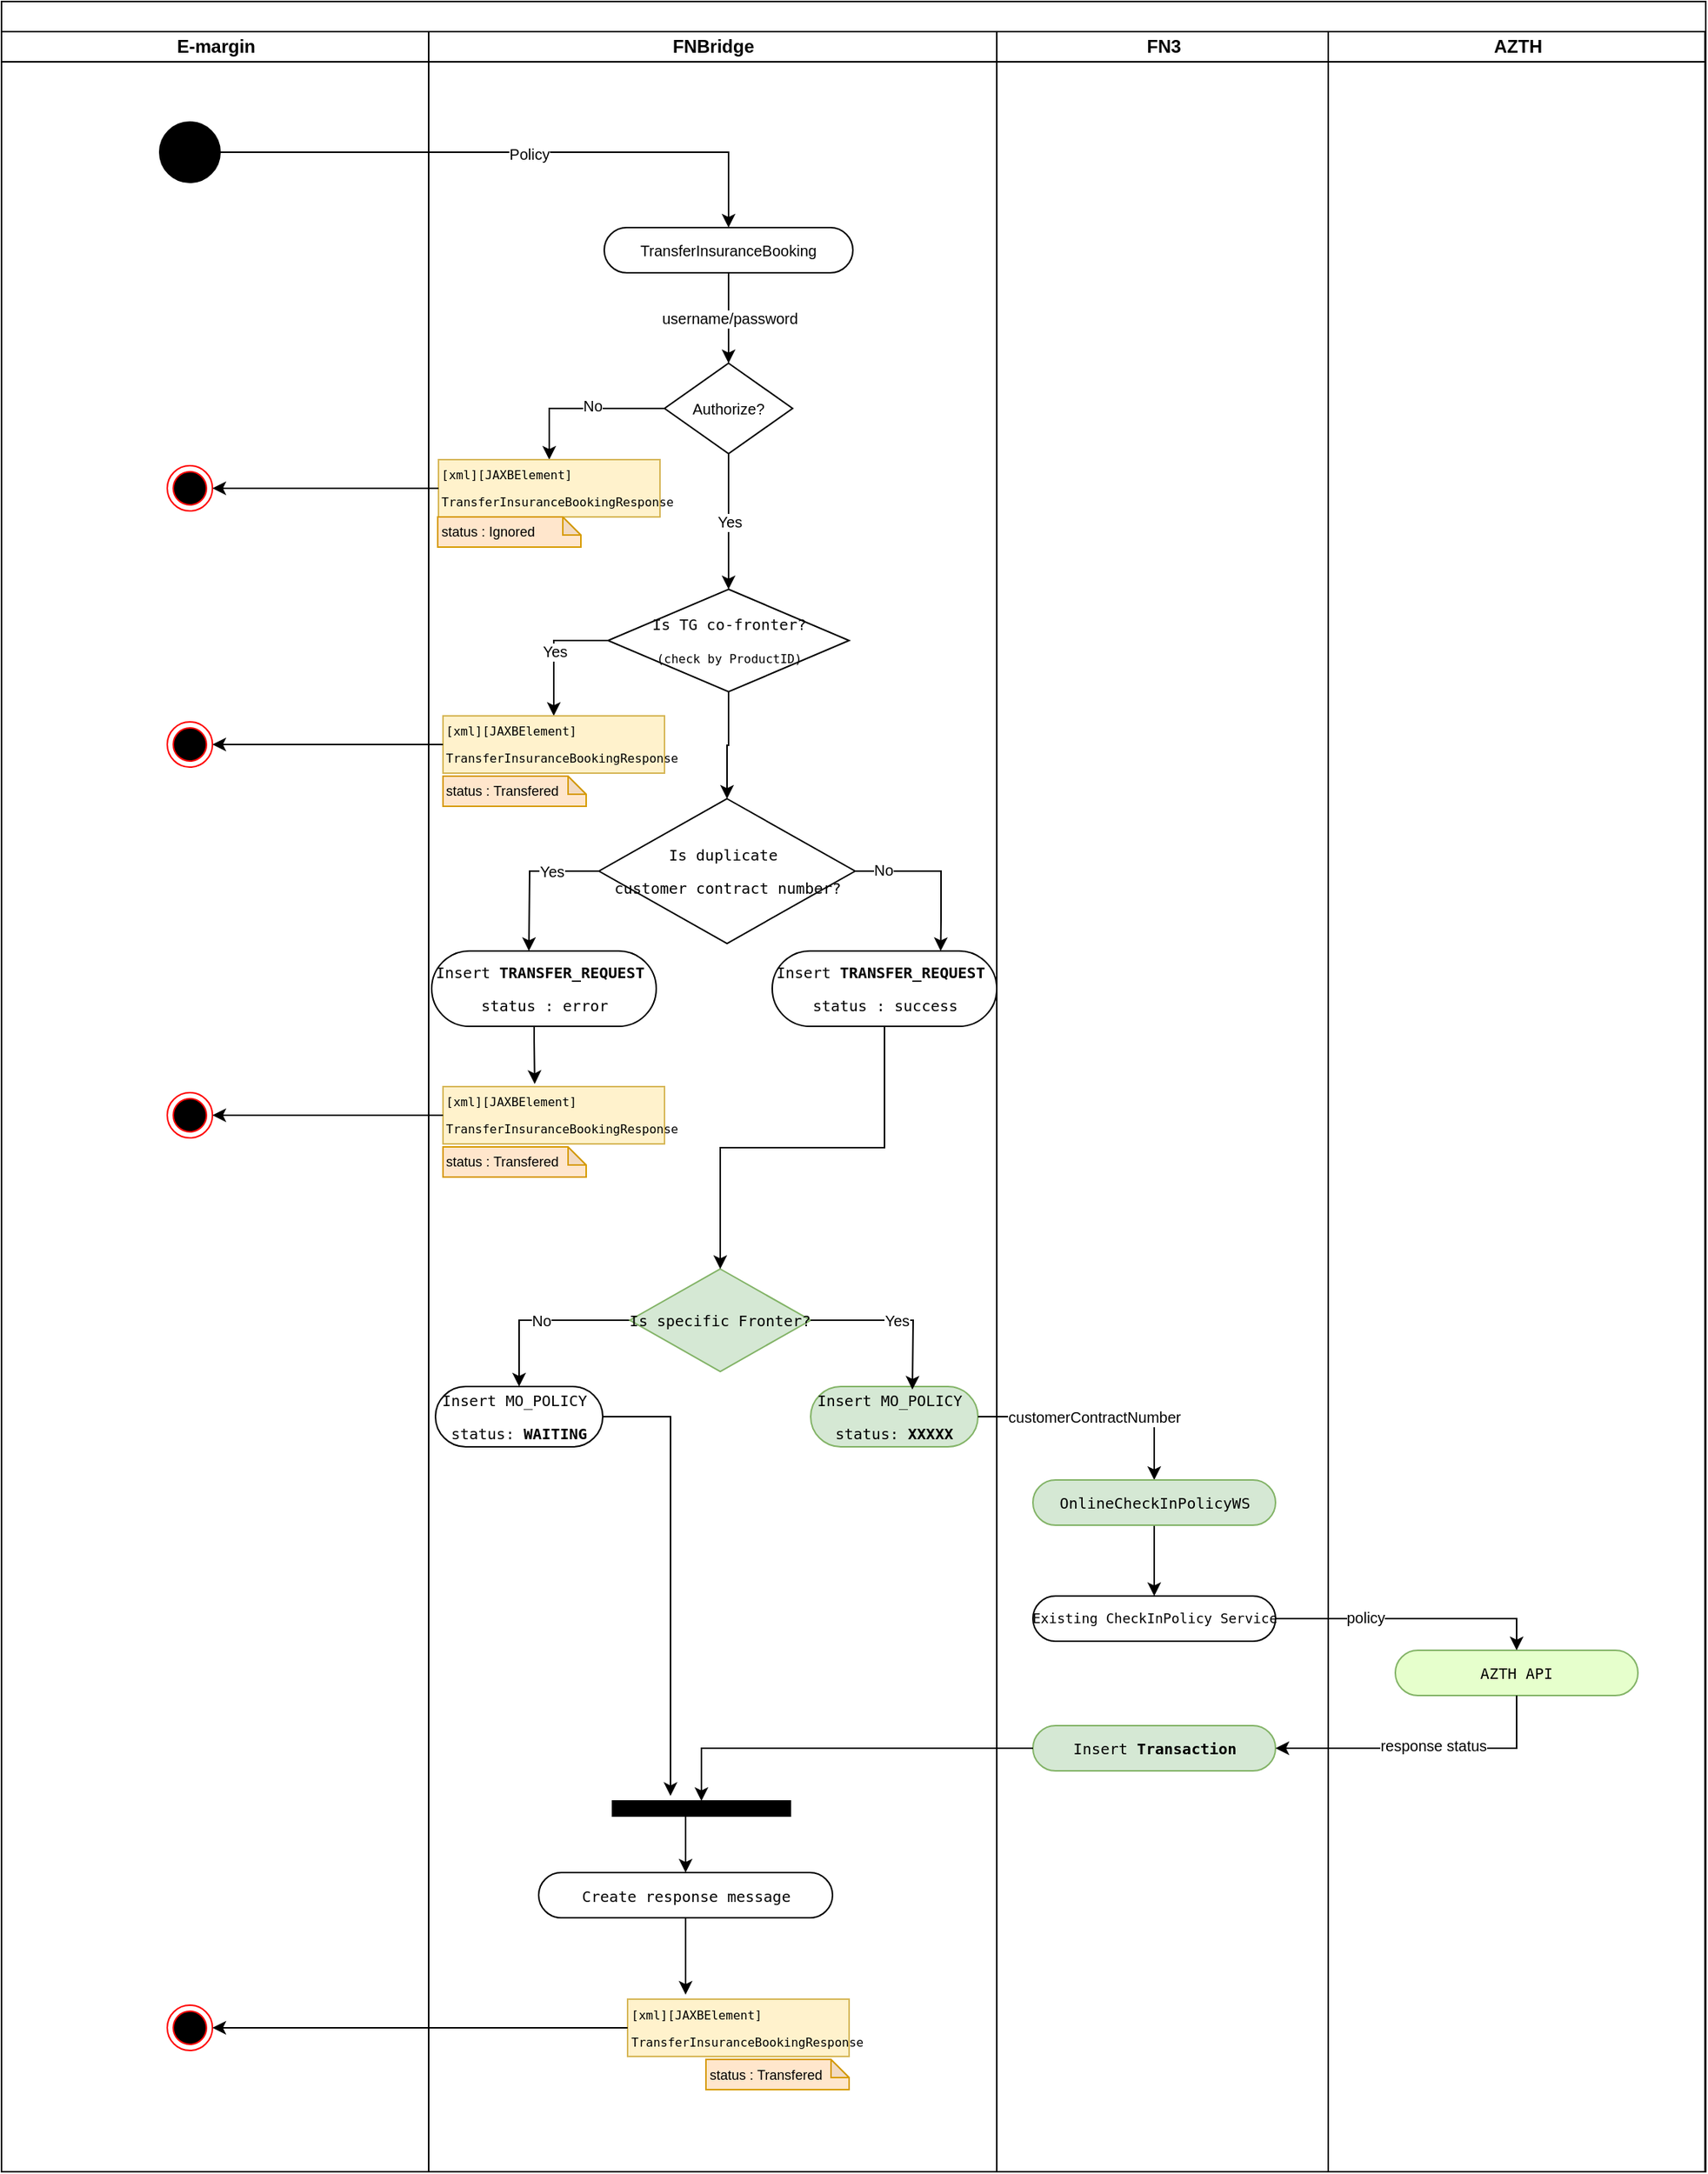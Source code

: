 <mxfile version="10.5.9" type="github"><diagram name="Page-1" id="0783ab3e-0a74-02c8-0abd-f7b4e66b4bec"><mxGraphModel dx="1382" dy="738" grid="1" gridSize="10" guides="1" tooltips="1" connect="1" arrows="1" fold="1" page="1" pageScale="1" pageWidth="850" pageHeight="1100" background="#ffffff" math="0" shadow="0"><root><mxCell id="0"/><mxCell id="1" parent="0"/><mxCell id="1c1d494c118603dd-1" value="" style="swimlane;html=1;childLayout=stackLayout;startSize=20;rounded=0;shadow=0;comic=0;labelBackgroundColor=none;strokeWidth=1;fontFamily=Verdana;fontSize=12;align=center;" parent="1" vertex="1"><mxGeometry x="40" y="20" width="1131" height="1440" as="geometry"/></mxCell><mxCell id="1c1d494c118603dd-2" value="E-margin" style="swimlane;html=1;startSize=20;" parent="1c1d494c118603dd-1" vertex="1"><mxGeometry y="20" width="283.5" height="1420" as="geometry"/></mxCell><mxCell id="60571a20871a0731-4" value="" style="ellipse;whiteSpace=wrap;html=1;rounded=0;shadow=0;comic=0;labelBackgroundColor=none;strokeColor=#000000;strokeWidth=1;fillColor=#000000;fontFamily=Verdana;fontSize=12;fontColor=#000000;align=center;" parent="1c1d494c118603dd-2" vertex="1"><mxGeometry x="105" y="60" width="40" height="40" as="geometry"/></mxCell><mxCell id="L7-9a-EypPaimDj51fot-43" value="" style="ellipse;shape=endState;fillColor=#000000;strokeColor=#ff0000" vertex="1" parent="1c1d494c118603dd-2"><mxGeometry x="110" y="288" width="30" height="30" as="geometry"/></mxCell><mxCell id="L7-9a-EypPaimDj51fot-54" value="" style="ellipse;shape=endState;fillColor=#000000;strokeColor=#ff0000" vertex="1" parent="1c1d494c118603dd-2"><mxGeometry x="110" y="458" width="30" height="30" as="geometry"/></mxCell><mxCell id="L7-9a-EypPaimDj51fot-106" value="" style="ellipse;shape=endState;fillColor=#000000;strokeColor=#ff0000" vertex="1" parent="1c1d494c118603dd-2"><mxGeometry x="110" y="1309.5" width="30" height="30" as="geometry"/></mxCell><mxCell id="1c1d494c118603dd-3" value="FNBridge" style="swimlane;html=1;startSize=20;" parent="1c1d494c118603dd-1" vertex="1"><mxGeometry x="283.5" y="20" width="377" height="1420" as="geometry"/></mxCell><mxCell id="L7-9a-EypPaimDj51fot-40" value="username/password" style="edgeStyle=orthogonalEdgeStyle;rounded=0;orthogonalLoop=1;jettySize=auto;html=1;entryX=0.5;entryY=0;entryDx=0;entryDy=0;fontFamily=Helvetica;fontSize=10;" edge="1" parent="1c1d494c118603dd-3" source="L7-9a-EypPaimDj51fot-9" target="L7-9a-EypPaimDj51fot-39"><mxGeometry relative="1" as="geometry"/></mxCell><mxCell id="L7-9a-EypPaimDj51fot-9" value="&lt;div style=&quot;font-size: 10px;&quot;&gt;&lt;span style=&quot;font-size: 10px;&quot;&gt;TransferInsuranceBooking&lt;/span&gt;&lt;/div&gt;" style="rounded=1;whiteSpace=wrap;html=1;shadow=0;comic=0;labelBackgroundColor=none;strokeColor=#000000;strokeWidth=1;fillColor=#ffffff;fontFamily=Helvetica;fontSize=10;fontColor=#000000;align=center;arcSize=50;" vertex="1" parent="1c1d494c118603dd-3"><mxGeometry x="116.5" y="130" width="165" height="30" as="geometry"/></mxCell><mxCell id="L7-9a-EypPaimDj51fot-45" style="edgeStyle=orthogonalEdgeStyle;rounded=0;orthogonalLoop=1;jettySize=auto;html=1;entryX=0.5;entryY=0;entryDx=0;entryDy=0;fontFamily=Helvetica;fontSize=10;" edge="1" parent="1c1d494c118603dd-3" source="L7-9a-EypPaimDj51fot-39" target="L7-9a-EypPaimDj51fot-41"><mxGeometry relative="1" as="geometry"/></mxCell><mxCell id="L7-9a-EypPaimDj51fot-46" value="No" style="text;html=1;resizable=0;points=[];align=center;verticalAlign=middle;labelBackgroundColor=#ffffff;fontSize=10;fontFamily=Helvetica;" vertex="1" connectable="0" parent="L7-9a-EypPaimDj51fot-45"><mxGeometry x="-0.122" y="-2" relative="1" as="geometry"><mxPoint as="offset"/></mxGeometry></mxCell><mxCell id="L7-9a-EypPaimDj51fot-48" value="Yes" style="edgeStyle=orthogonalEdgeStyle;rounded=0;orthogonalLoop=1;jettySize=auto;html=1;entryX=0.5;entryY=0;entryDx=0;entryDy=0;fontFamily=Helvetica;fontSize=10;" edge="1" parent="1c1d494c118603dd-3" source="L7-9a-EypPaimDj51fot-39" target="L7-9a-EypPaimDj51fot-47"><mxGeometry relative="1" as="geometry"/></mxCell><mxCell id="L7-9a-EypPaimDj51fot-39" value="&lt;div style=&quot;font-size: 10px;&quot;&gt;Authorize?&lt;/div&gt;" style="rhombus;whiteSpace=wrap;html=1;fontSize=10;fontFamily=Helvetica;" vertex="1" parent="1c1d494c118603dd-3"><mxGeometry x="156.5" y="220" width="85" height="60" as="geometry"/></mxCell><mxCell id="L7-9a-EypPaimDj51fot-41" value="&lt;pre style=&quot;font-size: 8px&quot;&gt;&lt;span&gt;[xml][&lt;/span&gt;JAXBElement]&lt;/pre&gt;&lt;pre style=&quot;font-size: 8px&quot;&gt;&lt;pre&gt;&lt;pre&gt;&lt;span&gt;TransferInsuranceBookingResponse&lt;/span&gt;&lt;/pre&gt;&lt;/pre&gt;&lt;/pre&gt;" style="rounded=0;whiteSpace=wrap;html=1;fillColor=#fff2cc;strokeColor=#d6b656;fontSize=8;align=left;" vertex="1" parent="1c1d494c118603dd-3"><mxGeometry x="6.5" y="284" width="147" height="38" as="geometry"/></mxCell><mxCell id="L7-9a-EypPaimDj51fot-42" value="status :&amp;nbsp;&lt;span&gt;Ignored&lt;/span&gt;" style="shape=note;whiteSpace=wrap;html=1;backgroundOutline=1;darkOpacity=0.05;align=left;size=12;fillColor=#ffe6cc;strokeColor=#d79b00;fontSize=9;" vertex="1" parent="1c1d494c118603dd-3"><mxGeometry x="6" y="322" width="95" height="20" as="geometry"/></mxCell><mxCell id="L7-9a-EypPaimDj51fot-53" value="Yes" style="edgeStyle=orthogonalEdgeStyle;rounded=0;orthogonalLoop=1;jettySize=auto;html=1;entryX=0.5;entryY=0;entryDx=0;entryDy=0;fontFamily=Helvetica;fontSize=10;" edge="1" parent="1c1d494c118603dd-3" source="L7-9a-EypPaimDj51fot-47" target="L7-9a-EypPaimDj51fot-49"><mxGeometry relative="1" as="geometry"><Array as="points"><mxPoint x="83" y="404"/></Array></mxGeometry></mxCell><mxCell id="L7-9a-EypPaimDj51fot-79" style="edgeStyle=orthogonalEdgeStyle;rounded=0;orthogonalLoop=1;jettySize=auto;html=1;entryX=0.5;entryY=0;entryDx=0;entryDy=0;fontFamily=Helvetica;fontSize=10;" edge="1" parent="1c1d494c118603dd-3" source="L7-9a-EypPaimDj51fot-47" target="L7-9a-EypPaimDj51fot-78"><mxGeometry relative="1" as="geometry"/></mxCell><mxCell id="L7-9a-EypPaimDj51fot-47" value="&lt;p style=&quot;line-height: 70%&quot;&gt;&lt;/p&gt;&lt;pre style=&quot;font-size: 10px&quot;&gt;Is TG co-fronter?&lt;/pre&gt;&lt;pre&gt;&lt;font style=&quot;font-size: 8px&quot;&gt;(check by ProductID)&lt;/font&gt;&lt;/pre&gt;&lt;p&gt;&lt;/p&gt;" style="rhombus;whiteSpace=wrap;html=1;fontSize=10;" vertex="1" parent="1c1d494c118603dd-3"><mxGeometry x="119" y="370" width="160" height="68" as="geometry"/></mxCell><mxCell id="L7-9a-EypPaimDj51fot-49" value="&lt;pre style=&quot;font-size: 8px&quot;&gt;&lt;span&gt;[xml][&lt;/span&gt;JAXBElement]&lt;/pre&gt;&lt;pre style=&quot;font-size: 8px&quot;&gt;&lt;pre&gt;&lt;pre&gt;&lt;span&gt;TransferInsuranceBookingResponse&lt;/span&gt;&lt;/pre&gt;&lt;/pre&gt;&lt;/pre&gt;" style="rounded=0;whiteSpace=wrap;html=1;fillColor=#fff2cc;strokeColor=#d6b656;fontSize=8;align=left;" vertex="1" parent="1c1d494c118603dd-3"><mxGeometry x="9.5" y="454" width="147" height="38" as="geometry"/></mxCell><mxCell id="L7-9a-EypPaimDj51fot-50" value="status :&amp;nbsp;&lt;span&gt;Transfered&lt;/span&gt;" style="shape=note;whiteSpace=wrap;html=1;backgroundOutline=1;darkOpacity=0.05;align=left;size=12;fillColor=#ffe6cc;strokeColor=#d79b00;fontSize=9;" vertex="1" parent="1c1d494c118603dd-3"><mxGeometry x="9.5" y="494" width="95" height="20" as="geometry"/></mxCell><mxCell id="L7-9a-EypPaimDj51fot-90" style="edgeStyle=orthogonalEdgeStyle;rounded=0;orthogonalLoop=1;jettySize=auto;html=1;entryX=0.414;entryY=-0.047;entryDx=0;entryDy=0;entryPerimeter=0;fontFamily=Helvetica;fontSize=10;" edge="1" parent="1c1d494c118603dd-3" source="L7-9a-EypPaimDj51fot-56" target="L7-9a-EypPaimDj51fot-87"><mxGeometry relative="1" as="geometry"><Array as="points"><mxPoint x="70" y="670"/><mxPoint x="70" y="670"/></Array></mxGeometry></mxCell><mxCell id="L7-9a-EypPaimDj51fot-56" value="&lt;pre style=&quot;font-size: 10px&quot;&gt;&lt;pre style=&quot;font-size: 10px&quot;&gt;Insert &lt;b&gt;TRANSFER_REQUEST &lt;/b&gt;&lt;/pre&gt;&lt;pre style=&quot;font-size: 10px&quot;&gt;status : error&lt;/pre&gt;&lt;/pre&gt;" style="rounded=1;whiteSpace=wrap;html=1;shadow=0;comic=0;labelBackgroundColor=none;strokeColor=#000000;strokeWidth=1;fillColor=#ffffff;fontFamily=Verdana;fontSize=10;fontColor=#000000;align=center;arcSize=50;" vertex="1" parent="1c1d494c118603dd-3"><mxGeometry x="2" y="610" width="149" height="50" as="geometry"/></mxCell><mxCell id="L7-9a-EypPaimDj51fot-72" value="No" style="edgeStyle=orthogonalEdgeStyle;rounded=0;orthogonalLoop=1;jettySize=auto;html=1;entryX=0.5;entryY=0;entryDx=0;entryDy=0;fontFamily=Helvetica;fontSize=10;" edge="1" parent="1c1d494c118603dd-3" source="L7-9a-EypPaimDj51fot-58" target="L7-9a-EypPaimDj51fot-63"><mxGeometry relative="1" as="geometry"/></mxCell><mxCell id="L7-9a-EypPaimDj51fot-58" value="&lt;p style=&quot;line-height: 70%&quot;&gt;&lt;/p&gt;&lt;pre style=&quot;font-size: 10px&quot;&gt;Is specific Fronter?&lt;/pre&gt;&lt;p&gt;&lt;/p&gt;" style="rhombus;whiteSpace=wrap;html=1;fontSize=10;fillColor=#d5e8d4;strokeColor=#82b366;" vertex="1" parent="1c1d494c118603dd-3"><mxGeometry x="133.5" y="821" width="120" height="68" as="geometry"/></mxCell><mxCell id="L7-9a-EypPaimDj51fot-100" style="edgeStyle=orthogonalEdgeStyle;rounded=0;orthogonalLoop=1;jettySize=auto;html=1;entryX=0.326;entryY=-0.333;entryDx=0;entryDy=0;entryPerimeter=0;fontFamily=Helvetica;fontSize=10;" edge="1" parent="1c1d494c118603dd-3" source="L7-9a-EypPaimDj51fot-63" target="L7-9a-EypPaimDj51fot-99"><mxGeometry relative="1" as="geometry"/></mxCell><mxCell id="L7-9a-EypPaimDj51fot-63" value="&lt;pre style=&quot;font-size: 10px&quot;&gt;&lt;pre style=&quot;font-size: 10px&quot;&gt;Insert MO_POLICY &lt;/pre&gt;&lt;pre style=&quot;font-size: 10px&quot;&gt;status:&lt;b&gt; WAITING&lt;/b&gt;&lt;/pre&gt;&lt;/pre&gt;" style="rounded=1;whiteSpace=wrap;html=1;shadow=0;comic=0;labelBackgroundColor=none;strokeColor=#000000;strokeWidth=1;fillColor=#ffffff;fontFamily=Verdana;fontSize=10;fontColor=#000000;align=center;arcSize=50;" vertex="1" parent="1c1d494c118603dd-3"><mxGeometry x="4.5" y="899" width="111" height="40" as="geometry"/></mxCell><mxCell id="L7-9a-EypPaimDj51fot-75" value="&lt;pre style=&quot;font-size: 10px&quot;&gt;&lt;pre style=&quot;font-size: 10px&quot;&gt;Insert MO_POLICY &lt;/pre&gt;&lt;pre style=&quot;font-size: 10px&quot;&gt;status:&lt;b&gt; XXXXX&lt;/b&gt;&lt;/pre&gt;&lt;/pre&gt;" style="rounded=1;whiteSpace=wrap;html=1;shadow=0;comic=0;labelBackgroundColor=none;strokeColor=#82b366;strokeWidth=1;fillColor=#d5e8d4;fontFamily=Verdana;fontSize=10;align=center;arcSize=50;" vertex="1" parent="1c1d494c118603dd-3"><mxGeometry x="253.5" y="899" width="111" height="40" as="geometry"/></mxCell><mxCell id="L7-9a-EypPaimDj51fot-82" style="edgeStyle=orthogonalEdgeStyle;rounded=0;orthogonalLoop=1;jettySize=auto;html=1;entryX=0.75;entryY=0;entryDx=0;entryDy=0;fontFamily=Helvetica;fontSize=10;" edge="1" parent="1c1d494c118603dd-3" source="L7-9a-EypPaimDj51fot-78" target="L7-9a-EypPaimDj51fot-81"><mxGeometry relative="1" as="geometry"><Array as="points"><mxPoint x="340" y="557"/><mxPoint x="340" y="590"/></Array></mxGeometry></mxCell><mxCell id="L7-9a-EypPaimDj51fot-83" value="No" style="text;html=1;resizable=0;points=[];align=center;verticalAlign=middle;labelBackgroundColor=#ffffff;fontSize=10;fontFamily=Helvetica;" vertex="1" connectable="0" parent="L7-9a-EypPaimDj51fot-82"><mxGeometry x="-0.667" y="1" relative="1" as="geometry"><mxPoint as="offset"/></mxGeometry></mxCell><mxCell id="L7-9a-EypPaimDj51fot-78" value="&lt;p style=&quot;line-height: 70%; font-size: 10px;&quot;&gt;&lt;/p&gt;&lt;pre style=&quot;font-size: 10px;&quot;&gt;Is duplicate &lt;/pre&gt;&lt;pre style=&quot;font-size: 10px;&quot;&gt;customer contract number?&lt;/pre&gt;&lt;p style=&quot;font-size: 10px;&quot;&gt;&lt;/p&gt;" style="rhombus;whiteSpace=wrap;html=1;fontSize=10;" vertex="1" parent="1c1d494c118603dd-3"><mxGeometry x="113" y="509" width="170" height="96" as="geometry"/></mxCell><mxCell id="L7-9a-EypPaimDj51fot-91" style="edgeStyle=orthogonalEdgeStyle;rounded=0;orthogonalLoop=1;jettySize=auto;html=1;entryX=0.5;entryY=0;entryDx=0;entryDy=0;fontFamily=Helvetica;fontSize=10;" edge="1" parent="1c1d494c118603dd-3" source="L7-9a-EypPaimDj51fot-81" target="L7-9a-EypPaimDj51fot-58"><mxGeometry relative="1" as="geometry"/></mxCell><mxCell id="L7-9a-EypPaimDj51fot-81" value="&lt;pre style=&quot;font-size: 10px&quot;&gt;&lt;pre style=&quot;font-size: 10px&quot;&gt;Insert &lt;b&gt;TRANSFER_REQUEST &lt;/b&gt;&lt;/pre&gt;&lt;pre style=&quot;font-size: 10px&quot;&gt;status : success&lt;/pre&gt;&lt;/pre&gt;" style="rounded=1;whiteSpace=wrap;html=1;shadow=0;comic=0;labelBackgroundColor=none;strokeColor=#000000;strokeWidth=1;fillColor=#ffffff;fontFamily=Verdana;fontSize=10;fontColor=#000000;align=center;arcSize=50;" vertex="1" parent="1c1d494c118603dd-3"><mxGeometry x="228" y="610" width="149" height="50" as="geometry"/></mxCell><mxCell id="L7-9a-EypPaimDj51fot-86" value="" style="ellipse;shape=endState;fillColor=#000000;strokeColor=#ff0000" vertex="1" parent="1c1d494c118603dd-3"><mxGeometry x="-173.5" y="704" width="30" height="30" as="geometry"/></mxCell><mxCell id="L7-9a-EypPaimDj51fot-87" value="&lt;pre style=&quot;font-size: 8px&quot;&gt;&lt;span&gt;[xml][&lt;/span&gt;JAXBElement]&lt;/pre&gt;&lt;pre style=&quot;font-size: 8px&quot;&gt;&lt;pre&gt;&lt;pre&gt;&lt;span&gt;TransferInsuranceBookingResponse&lt;/span&gt;&lt;/pre&gt;&lt;/pre&gt;&lt;/pre&gt;" style="rounded=0;whiteSpace=wrap;html=1;fillColor=#fff2cc;strokeColor=#d6b656;fontSize=8;align=left;" vertex="1" parent="1c1d494c118603dd-3"><mxGeometry x="9.5" y="700" width="147" height="38" as="geometry"/></mxCell><mxCell id="L7-9a-EypPaimDj51fot-88" value="status :&amp;nbsp;&lt;span&gt;Transfered&lt;/span&gt;" style="shape=note;whiteSpace=wrap;html=1;backgroundOutline=1;darkOpacity=0.05;align=left;size=12;fillColor=#ffe6cc;strokeColor=#d79b00;fontSize=9;" vertex="1" parent="1c1d494c118603dd-3"><mxGeometry x="9.5" y="740" width="95" height="20" as="geometry"/></mxCell><mxCell id="L7-9a-EypPaimDj51fot-89" style="edgeStyle=orthogonalEdgeStyle;rounded=0;orthogonalLoop=1;jettySize=auto;html=1;entryX=1;entryY=0.5;entryDx=0;entryDy=0;fontFamily=Helvetica;fontSize=10;" edge="1" parent="1c1d494c118603dd-3" source="L7-9a-EypPaimDj51fot-87" target="L7-9a-EypPaimDj51fot-86"><mxGeometry relative="1" as="geometry"/></mxCell><mxCell id="L7-9a-EypPaimDj51fot-108" style="edgeStyle=orthogonalEdgeStyle;rounded=0;orthogonalLoop=1;jettySize=auto;html=1;entryX=0.5;entryY=0;entryDx=0;entryDy=0;fontFamily=Helvetica;fontSize=10;" edge="1" parent="1c1d494c118603dd-3" source="L7-9a-EypPaimDj51fot-99" target="L7-9a-EypPaimDj51fot-102"><mxGeometry relative="1" as="geometry"><Array as="points"><mxPoint x="171" y="1204"/></Array></mxGeometry></mxCell><mxCell id="L7-9a-EypPaimDj51fot-99" value="" style="rounded=0;whiteSpace=wrap;html=1;fontFamily=Helvetica;fontSize=10;fillColor=#000000;" vertex="1" parent="1c1d494c118603dd-3"><mxGeometry x="122" y="1174" width="118" height="10" as="geometry"/></mxCell><mxCell id="L7-9a-EypPaimDj51fot-102" value="&lt;pre style=&quot;font-size: 10px&quot;&gt;&lt;pre style=&quot;font-size: 10px&quot;&gt;Create response message&lt;br&gt;&lt;/pre&gt;&lt;/pre&gt;" style="rounded=1;whiteSpace=wrap;html=1;shadow=0;comic=0;labelBackgroundColor=none;strokeColor=#000000;strokeWidth=1;fillColor=#ffffff;fontFamily=Verdana;fontSize=10;fontColor=#000000;align=center;arcSize=50;" vertex="1" parent="1c1d494c118603dd-3"><mxGeometry x="73" y="1221.5" width="195" height="30" as="geometry"/></mxCell><mxCell id="L7-9a-EypPaimDj51fot-104" value="&lt;pre style=&quot;font-size: 8px&quot;&gt;&lt;span&gt;[xml][&lt;/span&gt;JAXBElement]&lt;/pre&gt;&lt;pre style=&quot;font-size: 8px&quot;&gt;&lt;pre&gt;&lt;pre&gt;&lt;span&gt;TransferInsuranceBookingResponse&lt;/span&gt;&lt;/pre&gt;&lt;/pre&gt;&lt;/pre&gt;" style="rounded=0;whiteSpace=wrap;html=1;fillColor=#fff2cc;strokeColor=#d6b656;fontSize=8;align=left;" vertex="1" parent="1c1d494c118603dd-3"><mxGeometry x="132" y="1305.5" width="147" height="38" as="geometry"/></mxCell><mxCell id="L7-9a-EypPaimDj51fot-105" value="status :&amp;nbsp;&lt;span&gt;Transfered&lt;/span&gt;" style="shape=note;whiteSpace=wrap;html=1;backgroundOutline=1;darkOpacity=0.05;align=left;size=12;fillColor=#ffe6cc;strokeColor=#d79b00;fontSize=9;" vertex="1" parent="1c1d494c118603dd-3"><mxGeometry x="184" y="1345.5" width="95" height="20" as="geometry"/></mxCell><mxCell id="L7-9a-EypPaimDj51fot-107" style="edgeStyle=orthogonalEdgeStyle;rounded=0;html=1;jettySize=auto;orthogonalLoop=1;fontSize=10;" edge="1" parent="1c1d494c118603dd-3" source="L7-9a-EypPaimDj51fot-102"><mxGeometry relative="1" as="geometry"><mxPoint x="170.5" y="1302.5" as="targetPoint"/></mxGeometry></mxCell><mxCell id="L7-9a-EypPaimDj51fot-10" style="edgeStyle=orthogonalEdgeStyle;rounded=0;orthogonalLoop=1;jettySize=auto;html=1;entryX=0.5;entryY=0;entryDx=0;entryDy=0;fontFamily=Helvetica;fontSize=10;" edge="1" parent="1c1d494c118603dd-1" source="60571a20871a0731-4" target="L7-9a-EypPaimDj51fot-9"><mxGeometry relative="1" as="geometry"/></mxCell><mxCell id="L7-9a-EypPaimDj51fot-11" value="Policy" style="text;html=1;resizable=0;points=[];align=center;verticalAlign=middle;labelBackgroundColor=#ffffff;fontSize=10;fontFamily=Helvetica;" vertex="1" connectable="0" parent="L7-9a-EypPaimDj51fot-10"><mxGeometry x="0.055" y="-1" relative="1" as="geometry"><mxPoint as="offset"/></mxGeometry></mxCell><mxCell id="L7-9a-EypPaimDj51fot-44" style="edgeStyle=orthogonalEdgeStyle;rounded=0;html=1;entryX=1;entryY=0.5;entryDx=0;entryDy=0;jettySize=auto;orthogonalLoop=1;fontSize=10;" edge="1" parent="1c1d494c118603dd-1" source="L7-9a-EypPaimDj51fot-41" target="L7-9a-EypPaimDj51fot-43"><mxGeometry relative="1" as="geometry"/></mxCell><mxCell id="L7-9a-EypPaimDj51fot-55" style="edgeStyle=orthogonalEdgeStyle;rounded=0;orthogonalLoop=1;jettySize=auto;html=1;entryX=1;entryY=0.5;entryDx=0;entryDy=0;fontFamily=Helvetica;fontSize=10;" edge="1" parent="1c1d494c118603dd-1" source="L7-9a-EypPaimDj51fot-49" target="L7-9a-EypPaimDj51fot-54"><mxGeometry relative="1" as="geometry"/></mxCell><mxCell id="L7-9a-EypPaimDj51fot-76" style="edgeStyle=orthogonalEdgeStyle;rounded=0;orthogonalLoop=1;jettySize=auto;html=1;entryX=0.5;entryY=0;entryDx=0;entryDy=0;fontFamily=Helvetica;fontSize=10;" edge="1" parent="1c1d494c118603dd-1" source="L7-9a-EypPaimDj51fot-75" target="L7-9a-EypPaimDj51fot-60"><mxGeometry relative="1" as="geometry"/></mxCell><mxCell id="L7-9a-EypPaimDj51fot-77" value="customerContractNumber" style="text;html=1;resizable=0;points=[];align=center;verticalAlign=middle;labelBackgroundColor=#ffffff;fontSize=10;fontFamily=Helvetica;" vertex="1" connectable="0" parent="L7-9a-EypPaimDj51fot-76"><mxGeometry x="-0.421" y="-2" relative="1" as="geometry"><mxPoint x="30.5" y="-2" as="offset"/></mxGeometry></mxCell><mxCell id="1c1d494c118603dd-4" value="FN3" style="swimlane;html=1;startSize=20;" parent="1c1d494c118603dd-1" vertex="1"><mxGeometry x="660.5" y="20" width="220" height="1420" as="geometry"/></mxCell><mxCell id="L7-9a-EypPaimDj51fot-114" style="edgeStyle=orthogonalEdgeStyle;rounded=0;orthogonalLoop=1;jettySize=auto;html=1;entryX=0.5;entryY=0;entryDx=0;entryDy=0;fontFamily=Helvetica;fontSize=9;" edge="1" parent="1c1d494c118603dd-4" source="L7-9a-EypPaimDj51fot-60" target="L7-9a-EypPaimDj51fot-112"><mxGeometry relative="1" as="geometry"/></mxCell><mxCell id="L7-9a-EypPaimDj51fot-60" value="&lt;pre style=&quot;font-size: 10px&quot;&gt;&lt;pre style=&quot;font-size: 10px&quot;&gt;OnlineCheckInPolicyWS&lt;/pre&gt;&lt;/pre&gt;" style="rounded=1;whiteSpace=wrap;html=1;shadow=0;comic=0;labelBackgroundColor=none;strokeColor=#82b366;strokeWidth=1;fillColor=#d5e8d4;fontFamily=Verdana;fontSize=10;align=center;arcSize=50;" vertex="1" parent="1c1d494c118603dd-4"><mxGeometry x="24" y="961" width="161" height="30" as="geometry"/></mxCell><mxCell id="L7-9a-EypPaimDj51fot-95" value="&lt;pre style=&quot;font-size: 10px&quot;&gt;&lt;pre style=&quot;font-size: 10px&quot;&gt;Insert &lt;b&gt;Transaction&lt;/b&gt;&lt;/pre&gt;&lt;/pre&gt;" style="rounded=1;whiteSpace=wrap;html=1;shadow=0;comic=0;labelBackgroundColor=none;strokeColor=#82b366;strokeWidth=1;fillColor=#d5e8d4;fontFamily=Verdana;fontSize=10;align=center;arcSize=50;" vertex="1" parent="1c1d494c118603dd-4"><mxGeometry x="24" y="1124" width="161" height="30" as="geometry"/></mxCell><mxCell id="L7-9a-EypPaimDj51fot-112" value="&lt;pre style=&quot;font-size: 9px;&quot;&gt;&lt;pre style=&quot;font-size: 9px;&quot;&gt;Existing CheckInPolicy Service&lt;/pre&gt;&lt;/pre&gt;" style="rounded=1;whiteSpace=wrap;html=1;shadow=0;comic=0;labelBackgroundColor=none;strokeWidth=1;fontFamily=Verdana;fontSize=9;align=center;arcSize=50;" vertex="1" parent="1c1d494c118603dd-4"><mxGeometry x="24" y="1038" width="161" height="30" as="geometry"/></mxCell><mxCell id="L7-9a-EypPaimDj51fot-92" value="AZTH" style="swimlane;html=1;startSize=20;" vertex="1" parent="1c1d494c118603dd-1"><mxGeometry x="880.5" y="20" width="250" height="1420" as="geometry"/></mxCell><mxCell id="L7-9a-EypPaimDj51fot-93" value="&lt;pre style=&quot;font-size: 10px&quot;&gt;&lt;pre style=&quot;font-size: 10px&quot;&gt;AZTH API&lt;/pre&gt;&lt;/pre&gt;" style="rounded=1;whiteSpace=wrap;html=1;shadow=0;comic=0;labelBackgroundColor=none;strokeColor=#82b366;strokeWidth=1;fillColor=#E6FFCC;fontFamily=Verdana;fontSize=10;align=center;arcSize=50;" vertex="1" parent="L7-9a-EypPaimDj51fot-92"><mxGeometry x="44.5" y="1074" width="161" height="30" as="geometry"/></mxCell><mxCell id="L7-9a-EypPaimDj51fot-94" style="edgeStyle=orthogonalEdgeStyle;rounded=0;orthogonalLoop=1;jettySize=auto;html=1;entryX=0.5;entryY=0;entryDx=0;entryDy=0;fontFamily=Helvetica;fontSize=10;exitX=1;exitY=0.5;exitDx=0;exitDy=0;" edge="1" parent="1c1d494c118603dd-1" source="L7-9a-EypPaimDj51fot-112" target="L7-9a-EypPaimDj51fot-93"><mxGeometry relative="1" as="geometry"/></mxCell><mxCell id="L7-9a-EypPaimDj51fot-98" value="policy" style="text;html=1;resizable=0;points=[];align=center;verticalAlign=middle;labelBackgroundColor=#ffffff;fontSize=10;fontFamily=Helvetica;" vertex="1" connectable="0" parent="L7-9a-EypPaimDj51fot-94"><mxGeometry x="-0.343" y="1" relative="1" as="geometry"><mxPoint as="offset"/></mxGeometry></mxCell><mxCell id="L7-9a-EypPaimDj51fot-96" style="edgeStyle=orthogonalEdgeStyle;rounded=0;orthogonalLoop=1;jettySize=auto;html=1;entryX=1;entryY=0.5;entryDx=0;entryDy=0;fontFamily=Helvetica;fontSize=10;" edge="1" parent="1c1d494c118603dd-1" source="L7-9a-EypPaimDj51fot-93" target="L7-9a-EypPaimDj51fot-95"><mxGeometry relative="1" as="geometry"><Array as="points"><mxPoint x="1006" y="1159"/></Array></mxGeometry></mxCell><mxCell id="L7-9a-EypPaimDj51fot-97" value="response status" style="text;html=1;resizable=0;points=[];align=center;verticalAlign=middle;labelBackgroundColor=#ffffff;fontSize=10;fontFamily=Helvetica;" vertex="1" connectable="0" parent="L7-9a-EypPaimDj51fot-96"><mxGeometry x="-0.055" y="2" relative="1" as="geometry"><mxPoint x="1.5" y="-4" as="offset"/></mxGeometry></mxCell><mxCell id="L7-9a-EypPaimDj51fot-101" style="edgeStyle=orthogonalEdgeStyle;rounded=0;orthogonalLoop=1;jettySize=auto;html=1;entryX=0.5;entryY=0;entryDx=0;entryDy=0;fontFamily=Helvetica;fontSize=10;" edge="1" parent="1c1d494c118603dd-1" source="L7-9a-EypPaimDj51fot-95" target="L7-9a-EypPaimDj51fot-99"><mxGeometry relative="1" as="geometry"/></mxCell><mxCell id="L7-9a-EypPaimDj51fot-111" style="edgeStyle=orthogonalEdgeStyle;rounded=0;orthogonalLoop=1;jettySize=auto;html=1;fontFamily=Helvetica;fontSize=10;" edge="1" parent="1c1d494c118603dd-1" source="L7-9a-EypPaimDj51fot-104" target="L7-9a-EypPaimDj51fot-106"><mxGeometry relative="1" as="geometry"/></mxCell><mxCell id="L7-9a-EypPaimDj51fot-71" value="Yes" style="edgeStyle=orthogonalEdgeStyle;rounded=0;orthogonalLoop=1;jettySize=auto;html=1;fontFamily=Helvetica;fontSize=10;" edge="1" parent="1" source="L7-9a-EypPaimDj51fot-58"><mxGeometry relative="1" as="geometry"><mxPoint x="644.5" y="941" as="targetPoint"/></mxGeometry></mxCell><mxCell id="L7-9a-EypPaimDj51fot-80" style="edgeStyle=orthogonalEdgeStyle;rounded=0;orthogonalLoop=1;jettySize=auto;html=1;fontFamily=Helvetica;fontSize=10;" edge="1" parent="1" source="L7-9a-EypPaimDj51fot-78"><mxGeometry relative="1" as="geometry"><mxPoint x="390.0" y="650" as="targetPoint"/></mxGeometry></mxCell><mxCell id="L7-9a-EypPaimDj51fot-84" value="Yes" style="text;html=1;resizable=0;points=[];align=center;verticalAlign=middle;labelBackgroundColor=#ffffff;fontSize=10;fontFamily=Helvetica;" vertex="1" connectable="0" parent="L7-9a-EypPaimDj51fot-80"><mxGeometry x="-0.349" relative="1" as="geometry"><mxPoint as="offset"/></mxGeometry></mxCell></root></mxGraphModel></diagram></mxfile>